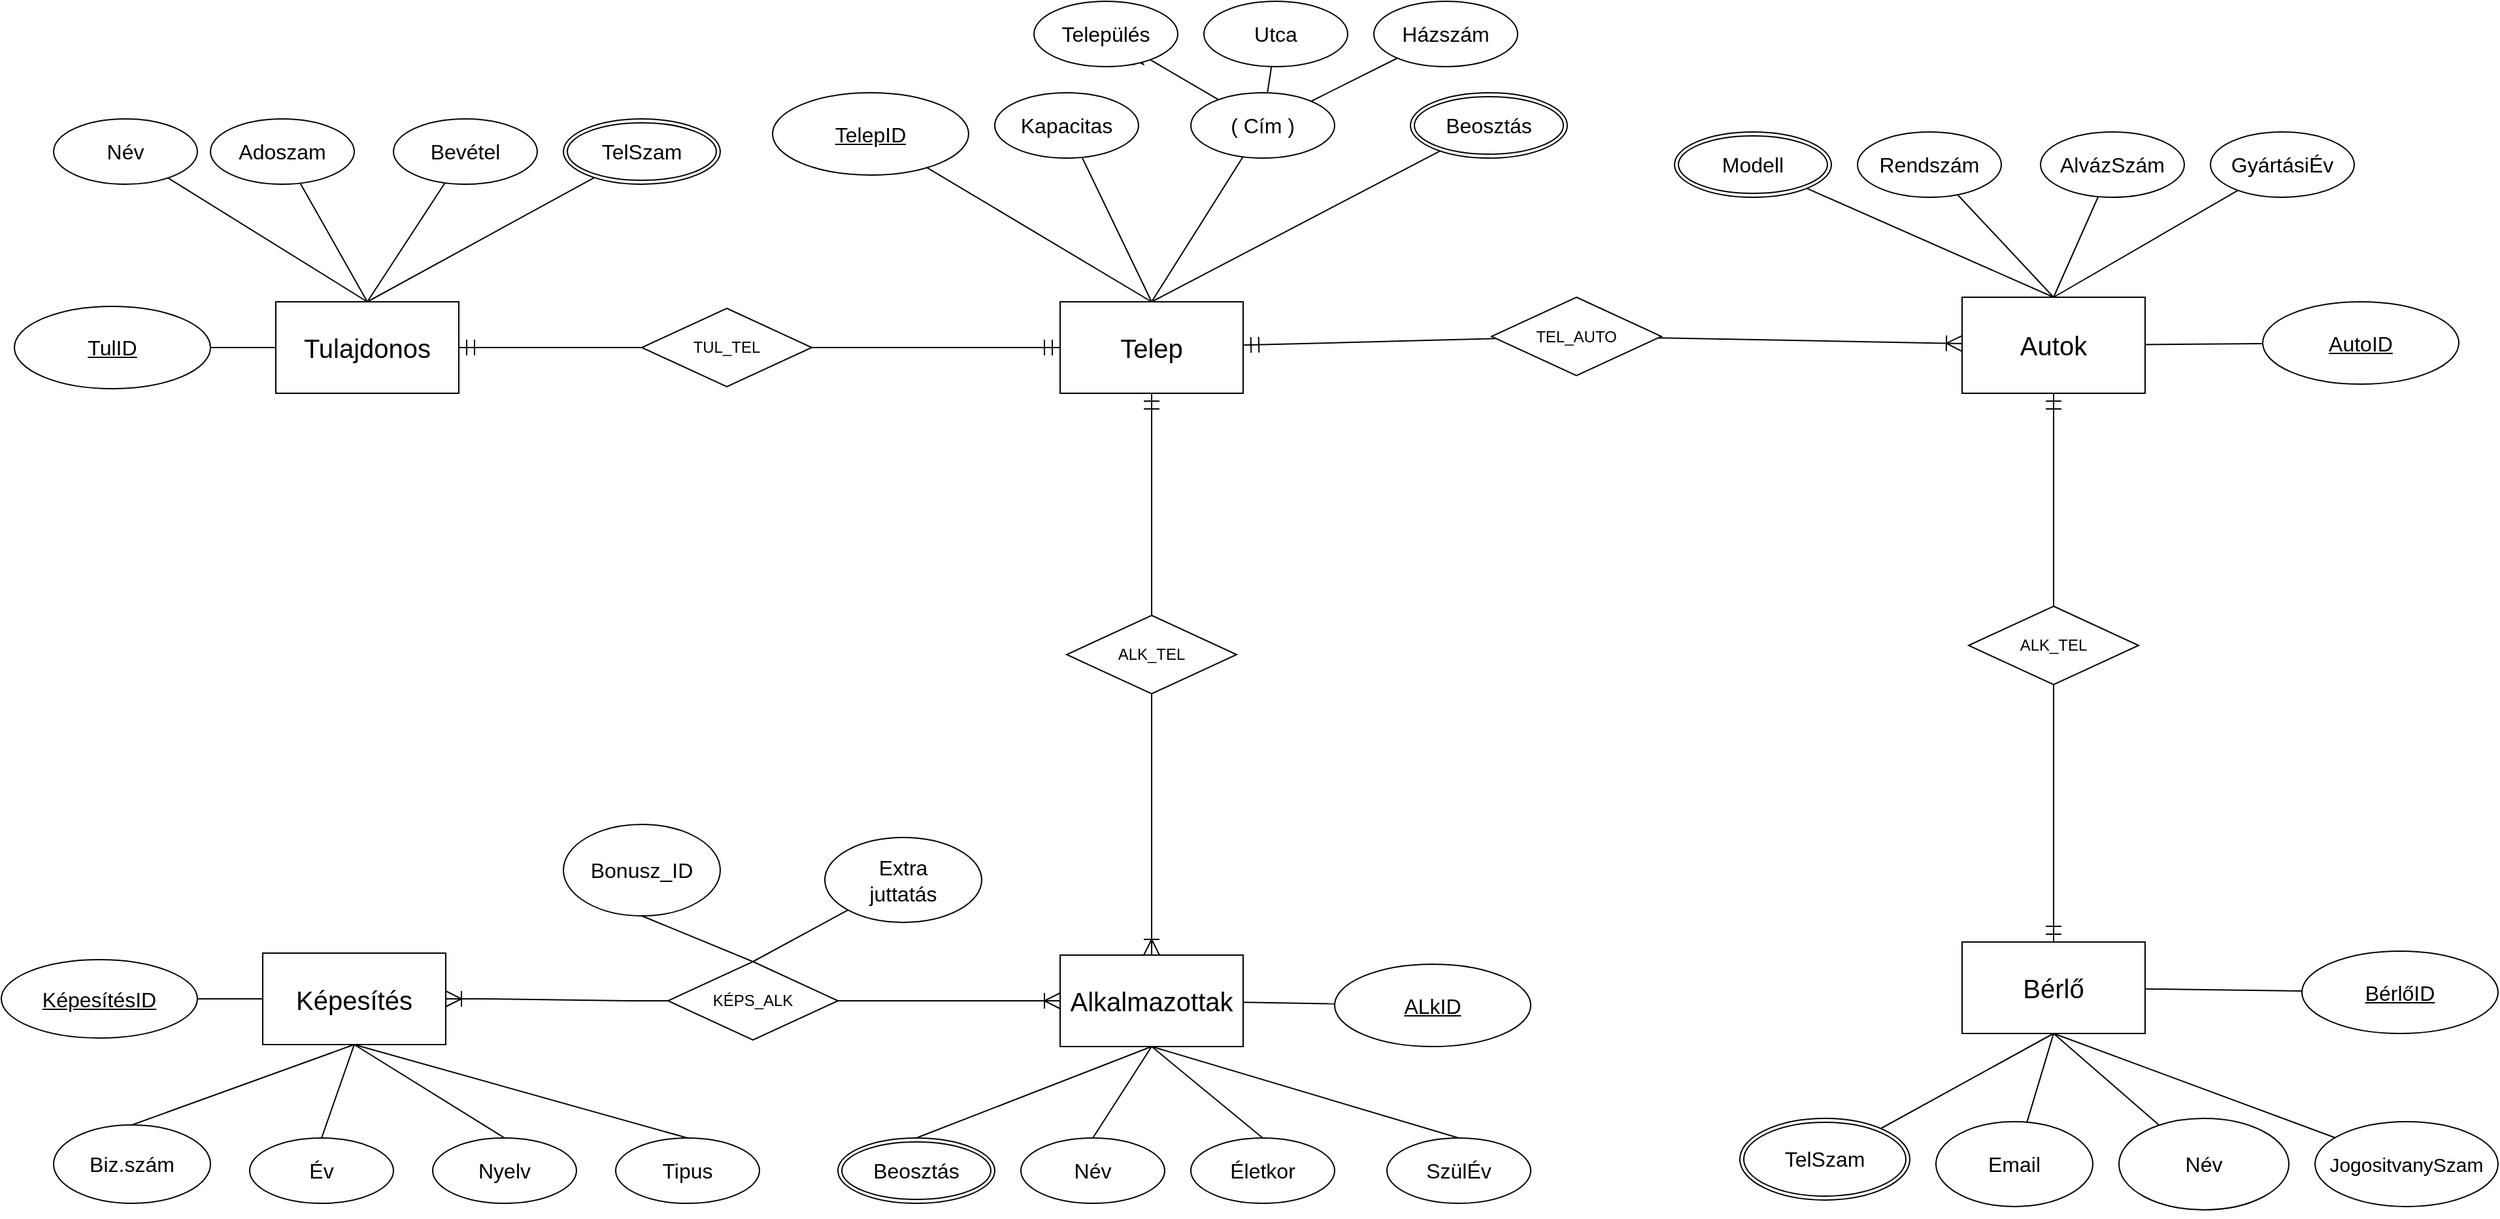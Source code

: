 <mxfile version="22.0.2" type="device">
  <diagram id="R2lEEEUBdFMjLlhIrx00" name="Page-1">
    <mxGraphModel dx="2206" dy="1298" grid="1" gridSize="10" guides="1" tooltips="1" connect="1" arrows="1" fold="1" page="1" pageScale="1" pageWidth="2000" pageHeight="1000" math="0" shadow="0" extFonts="Permanent Marker^https://fonts.googleapis.com/css?family=Permanent+Marker">
      <root>
        <mxCell id="0" />
        <mxCell id="1" parent="0" />
        <mxCell id="gnaRpR5E24rFM1Hmdq8u-1" value="&lt;font style=&quot;font-size: 20px;&quot;&gt;Alkalmazottak&lt;/font&gt;" style="rounded=0;whiteSpace=wrap;html=1;" vertex="1" parent="1">
          <mxGeometry x="840" y="768" width="140" height="70" as="geometry" />
        </mxCell>
        <mxCell id="gnaRpR5E24rFM1Hmdq8u-7" value="&lt;font style=&quot;font-size: 16px;&quot;&gt;&lt;u&gt;ALkID&lt;/u&gt;&lt;/font&gt;" style="ellipse;whiteSpace=wrap;html=1;" vertex="1" parent="1">
          <mxGeometry x="1050" y="775" width="150" height="63" as="geometry" />
        </mxCell>
        <mxCell id="gnaRpR5E24rFM1Hmdq8u-11" value="&lt;font style=&quot;font-size: 16px;&quot;&gt;Beosztás&lt;/font&gt;" style="ellipse;shape=doubleEllipse;margin=3;whiteSpace=wrap;html=1;align=center;" vertex="1" parent="1">
          <mxGeometry x="670" y="908" width="120" height="50" as="geometry" />
        </mxCell>
        <mxCell id="gnaRpR5E24rFM1Hmdq8u-14" value="&lt;font style=&quot;font-size: 16px;&quot;&gt;SzülÉv&lt;/font&gt;" style="ellipse;whiteSpace=wrap;html=1;align=center;" vertex="1" parent="1">
          <mxGeometry x="1090" y="908" width="110" height="50" as="geometry" />
        </mxCell>
        <mxCell id="gnaRpR5E24rFM1Hmdq8u-16" value="&lt;span style=&quot;font-size: 16px;&quot;&gt;Név&lt;/span&gt;" style="ellipse;whiteSpace=wrap;html=1;align=center;" vertex="1" parent="1">
          <mxGeometry x="810" y="908" width="110" height="50" as="geometry" />
        </mxCell>
        <mxCell id="gnaRpR5E24rFM1Hmdq8u-20" value="&lt;span style=&quot;font-size: 16px;&quot;&gt;Életkor&lt;br&gt;&lt;/span&gt;" style="ellipse;whiteSpace=wrap;html=1;align=center;" vertex="1" parent="1">
          <mxGeometry x="940" y="908" width="110" height="50" as="geometry" />
        </mxCell>
        <mxCell id="gnaRpR5E24rFM1Hmdq8u-25" value="" style="endArrow=none;html=1;rounded=0;exitX=0.5;exitY=0;exitDx=0;exitDy=0;entryX=0.5;entryY=1;entryDx=0;entryDy=0;" edge="1" parent="1" source="gnaRpR5E24rFM1Hmdq8u-11" target="gnaRpR5E24rFM1Hmdq8u-1">
          <mxGeometry width="50" height="50" relative="1" as="geometry">
            <mxPoint x="690" y="863.75" as="sourcePoint" />
            <mxPoint x="820" y="828" as="targetPoint" />
            <Array as="points" />
          </mxGeometry>
        </mxCell>
        <mxCell id="gnaRpR5E24rFM1Hmdq8u-26" value="" style="endArrow=none;html=1;rounded=0;entryX=0.5;entryY=1;entryDx=0;entryDy=0;exitX=0.5;exitY=0;exitDx=0;exitDy=0;" edge="1" parent="1" source="gnaRpR5E24rFM1Hmdq8u-16" target="gnaRpR5E24rFM1Hmdq8u-1">
          <mxGeometry width="50" height="50" relative="1" as="geometry">
            <mxPoint x="864.69" y="938" as="sourcePoint" />
            <mxPoint x="864.69" y="868" as="targetPoint" />
            <Array as="points" />
          </mxGeometry>
        </mxCell>
        <mxCell id="gnaRpR5E24rFM1Hmdq8u-27" value="" style="endArrow=none;html=1;rounded=0;entryX=0.5;entryY=1;entryDx=0;entryDy=0;exitX=0.5;exitY=0;exitDx=0;exitDy=0;" edge="1" parent="1" source="gnaRpR5E24rFM1Hmdq8u-20" target="gnaRpR5E24rFM1Hmdq8u-1">
          <mxGeometry width="50" height="50" relative="1" as="geometry">
            <mxPoint x="960" y="838" as="sourcePoint" />
            <mxPoint x="960" y="768" as="targetPoint" />
            <Array as="points" />
          </mxGeometry>
        </mxCell>
        <mxCell id="gnaRpR5E24rFM1Hmdq8u-28" value="" style="endArrow=none;html=1;rounded=0;entryX=0.5;entryY=1;entryDx=0;entryDy=0;exitX=0.5;exitY=0;exitDx=0;exitDy=0;" edge="1" parent="1" source="gnaRpR5E24rFM1Hmdq8u-14" target="gnaRpR5E24rFM1Hmdq8u-1">
          <mxGeometry width="50" height="50" relative="1" as="geometry">
            <mxPoint x="970" y="848" as="sourcePoint" />
            <mxPoint x="970" y="778" as="targetPoint" />
            <Array as="points" />
          </mxGeometry>
        </mxCell>
        <mxCell id="gnaRpR5E24rFM1Hmdq8u-29" value="&lt;span style=&quot;font-size: 20px;&quot;&gt;Képesítés&lt;/span&gt;" style="rounded=0;whiteSpace=wrap;html=1;" vertex="1" parent="1">
          <mxGeometry x="230" y="766.5" width="140" height="70" as="geometry" />
        </mxCell>
        <mxCell id="gnaRpR5E24rFM1Hmdq8u-30" value="&lt;span style=&quot;font-size: 16px;&quot;&gt;&lt;u&gt;KépesítésID&lt;/u&gt;&lt;/span&gt;" style="ellipse;whiteSpace=wrap;html=1;" vertex="1" parent="1">
          <mxGeometry x="30" y="771.5" width="150" height="60" as="geometry" />
        </mxCell>
        <mxCell id="gnaRpR5E24rFM1Hmdq8u-32" value="&lt;span style=&quot;font-size: 16px;&quot;&gt;Tipus&lt;/span&gt;" style="ellipse;whiteSpace=wrap;html=1;align=center;" vertex="1" parent="1">
          <mxGeometry x="500" y="908" width="110" height="50" as="geometry" />
        </mxCell>
        <mxCell id="gnaRpR5E24rFM1Hmdq8u-33" value="&lt;span style=&quot;font-size: 16px;&quot;&gt;Biz.szám&lt;/span&gt;" style="ellipse;whiteSpace=wrap;html=1;align=center;" vertex="1" parent="1">
          <mxGeometry x="70" y="898" width="120" height="60" as="geometry" />
        </mxCell>
        <mxCell id="gnaRpR5E24rFM1Hmdq8u-34" value="&lt;span style=&quot;font-size: 16px;&quot;&gt;Év&lt;br&gt;&lt;/span&gt;" style="ellipse;whiteSpace=wrap;html=1;align=center;" vertex="1" parent="1">
          <mxGeometry x="220" y="908" width="110" height="50" as="geometry" />
        </mxCell>
        <mxCell id="gnaRpR5E24rFM1Hmdq8u-35" value="" style="endArrow=none;html=1;rounded=0;" edge="1" parent="1" source="gnaRpR5E24rFM1Hmdq8u-29" target="gnaRpR5E24rFM1Hmdq8u-30">
          <mxGeometry width="50" height="50" relative="1" as="geometry">
            <mxPoint x="320" y="798" as="sourcePoint" />
            <mxPoint x="120" y="748" as="targetPoint" />
            <Array as="points" />
          </mxGeometry>
        </mxCell>
        <mxCell id="gnaRpR5E24rFM1Hmdq8u-37" value="" style="endArrow=none;html=1;rounded=0;entryX=0.5;entryY=1;entryDx=0;entryDy=0;exitX=0.5;exitY=0;exitDx=0;exitDy=0;" edge="1" parent="1" source="gnaRpR5E24rFM1Hmdq8u-33" target="gnaRpR5E24rFM1Hmdq8u-29">
          <mxGeometry width="50" height="50" relative="1" as="geometry">
            <mxPoint x="254.69" y="928" as="sourcePoint" />
            <mxPoint x="254.69" y="858" as="targetPoint" />
            <Array as="points" />
          </mxGeometry>
        </mxCell>
        <mxCell id="gnaRpR5E24rFM1Hmdq8u-38" value="" style="endArrow=none;html=1;rounded=0;entryX=0.5;entryY=1;entryDx=0;entryDy=0;exitX=0.5;exitY=0;exitDx=0;exitDy=0;" edge="1" parent="1" source="gnaRpR5E24rFM1Hmdq8u-34" target="gnaRpR5E24rFM1Hmdq8u-29">
          <mxGeometry width="50" height="50" relative="1" as="geometry">
            <mxPoint x="350" y="828" as="sourcePoint" />
            <mxPoint x="350" y="758" as="targetPoint" />
            <Array as="points" />
          </mxGeometry>
        </mxCell>
        <mxCell id="gnaRpR5E24rFM1Hmdq8u-39" value="" style="endArrow=none;html=1;rounded=0;entryX=0.5;entryY=1;entryDx=0;entryDy=0;exitX=0.5;exitY=0;exitDx=0;exitDy=0;" edge="1" parent="1" source="gnaRpR5E24rFM1Hmdq8u-32" target="gnaRpR5E24rFM1Hmdq8u-29">
          <mxGeometry width="50" height="50" relative="1" as="geometry">
            <mxPoint x="360" y="838" as="sourcePoint" />
            <mxPoint x="360" y="768" as="targetPoint" />
            <Array as="points" />
          </mxGeometry>
        </mxCell>
        <mxCell id="gnaRpR5E24rFM1Hmdq8u-62" value="&lt;span style=&quot;font-size: 16px;&quot;&gt;Nyelv&lt;br&gt;&lt;/span&gt;" style="ellipse;whiteSpace=wrap;html=1;align=center;" vertex="1" parent="1">
          <mxGeometry x="360" y="908" width="110" height="50" as="geometry" />
        </mxCell>
        <mxCell id="gnaRpR5E24rFM1Hmdq8u-63" value="" style="endArrow=none;html=1;rounded=0;exitX=0.5;exitY=0;exitDx=0;exitDy=0;entryX=0.5;entryY=1;entryDx=0;entryDy=0;" edge="1" parent="1" source="gnaRpR5E24rFM1Hmdq8u-62" target="gnaRpR5E24rFM1Hmdq8u-29">
          <mxGeometry width="50" height="50" relative="1" as="geometry">
            <mxPoint x="655" y="918" as="sourcePoint" />
            <mxPoint x="320" y="868" as="targetPoint" />
            <Array as="points" />
          </mxGeometry>
        </mxCell>
        <mxCell id="gnaRpR5E24rFM1Hmdq8u-64" value="" style="endArrow=none;html=1;rounded=0;" edge="1" parent="1" source="gnaRpR5E24rFM1Hmdq8u-1" target="gnaRpR5E24rFM1Hmdq8u-7">
          <mxGeometry width="50" height="50" relative="1" as="geometry">
            <mxPoint x="1000" y="845" as="sourcePoint" />
            <mxPoint x="1135" y="848" as="targetPoint" />
            <Array as="points" />
          </mxGeometry>
        </mxCell>
        <mxCell id="gnaRpR5E24rFM1Hmdq8u-65" value="KÉPS_ALK" style="rhombus;whiteSpace=wrap;html=1;" vertex="1" parent="1">
          <mxGeometry x="540" y="773" width="130" height="60" as="geometry" />
        </mxCell>
        <mxCell id="gnaRpR5E24rFM1Hmdq8u-66" value="" style="edgeStyle=entityRelationEdgeStyle;fontSize=12;html=1;endArrow=ERoneToMany;startArrow=none;rounded=0;entryX=0;entryY=0.5;entryDx=0;entryDy=0;exitX=1;exitY=0.5;exitDx=0;exitDy=0;startFill=0;endSize=10;startSize=10;" edge="1" parent="1" source="gnaRpR5E24rFM1Hmdq8u-65" target="gnaRpR5E24rFM1Hmdq8u-1">
          <mxGeometry width="100" height="100" relative="1" as="geometry">
            <mxPoint x="540" y="828" as="sourcePoint" />
            <mxPoint x="640" y="728" as="targetPoint" />
          </mxGeometry>
        </mxCell>
        <mxCell id="gnaRpR5E24rFM1Hmdq8u-67" value="" style="edgeStyle=entityRelationEdgeStyle;fontSize=12;html=1;endArrow=ERoneToMany;startArrow=none;rounded=0;exitX=0;exitY=0.5;exitDx=0;exitDy=0;startFill=0;endSize=10;startSize=10;" edge="1" parent="1" source="gnaRpR5E24rFM1Hmdq8u-65" target="gnaRpR5E24rFM1Hmdq8u-29">
          <mxGeometry width="100" height="100" relative="1" as="geometry">
            <mxPoint x="480" y="668" as="sourcePoint" />
            <mxPoint x="650" y="674" as="targetPoint" />
          </mxGeometry>
        </mxCell>
        <mxCell id="gnaRpR5E24rFM1Hmdq8u-69" value="&lt;span style=&quot;font-size: 20px;&quot;&gt;Telep&lt;/span&gt;" style="rounded=0;whiteSpace=wrap;html=1;" vertex="1" parent="1">
          <mxGeometry x="840" y="268" width="140" height="70" as="geometry" />
        </mxCell>
        <mxCell id="gnaRpR5E24rFM1Hmdq8u-70" value="&lt;span style=&quot;font-size: 16px;&quot;&gt;&lt;u&gt;TelepID&lt;br&gt;&lt;/u&gt;&lt;/span&gt;" style="ellipse;whiteSpace=wrap;html=1;" vertex="1" parent="1">
          <mxGeometry x="620" y="108" width="150" height="63" as="geometry" />
        </mxCell>
        <mxCell id="gnaRpR5E24rFM1Hmdq8u-71" value="&lt;font style=&quot;font-size: 16px;&quot;&gt;Beosztás&lt;/font&gt;" style="ellipse;shape=doubleEllipse;margin=3;whiteSpace=wrap;html=1;align=center;" vertex="1" parent="1">
          <mxGeometry x="1108" y="108" width="120" height="50" as="geometry" />
        </mxCell>
        <mxCell id="gnaRpR5E24rFM1Hmdq8u-72" value="&lt;span style=&quot;font-size: 16px;&quot;&gt;Kapacitas&lt;/span&gt;" style="ellipse;whiteSpace=wrap;html=1;align=center;" vertex="1" parent="1">
          <mxGeometry x="790" y="108" width="110" height="50" as="geometry" />
        </mxCell>
        <mxCell id="gnaRpR5E24rFM1Hmdq8u-74" value="&lt;span style=&quot;font-size: 16px;&quot;&gt;( Cím )&lt;br&gt;&lt;/span&gt;" style="ellipse;whiteSpace=wrap;html=1;align=center;" vertex="1" parent="1">
          <mxGeometry x="940" y="108" width="110" height="50" as="geometry" />
        </mxCell>
        <mxCell id="gnaRpR5E24rFM1Hmdq8u-75" value="" style="endArrow=none;html=1;rounded=0;entryX=0.5;entryY=0;entryDx=0;entryDy=0;" edge="1" parent="1" source="gnaRpR5E24rFM1Hmdq8u-71" target="gnaRpR5E24rFM1Hmdq8u-69">
          <mxGeometry width="50" height="50" relative="1" as="geometry">
            <mxPoint x="650" y="333.75" as="sourcePoint" />
            <mxPoint x="780" y="298" as="targetPoint" />
            <Array as="points" />
          </mxGeometry>
        </mxCell>
        <mxCell id="gnaRpR5E24rFM1Hmdq8u-77" value="" style="endArrow=none;html=1;rounded=0;entryX=0.5;entryY=0;entryDx=0;entryDy=0;" edge="1" parent="1" source="gnaRpR5E24rFM1Hmdq8u-74" target="gnaRpR5E24rFM1Hmdq8u-69">
          <mxGeometry width="50" height="50" relative="1" as="geometry">
            <mxPoint x="920" y="308" as="sourcePoint" />
            <mxPoint x="920" y="238" as="targetPoint" />
            <Array as="points" />
          </mxGeometry>
        </mxCell>
        <mxCell id="gnaRpR5E24rFM1Hmdq8u-78" value="" style="endArrow=none;html=1;rounded=0;entryX=0.5;entryY=0;entryDx=0;entryDy=0;" edge="1" parent="1" source="gnaRpR5E24rFM1Hmdq8u-72" target="gnaRpR5E24rFM1Hmdq8u-69">
          <mxGeometry width="50" height="50" relative="1" as="geometry">
            <mxPoint x="1080" y="158" as="sourcePoint" />
            <mxPoint x="930" y="248" as="targetPoint" />
            <Array as="points" />
          </mxGeometry>
        </mxCell>
        <mxCell id="gnaRpR5E24rFM1Hmdq8u-79" value="" style="endArrow=none;html=1;rounded=0;exitX=0.5;exitY=0;exitDx=0;exitDy=0;" edge="1" parent="1" source="gnaRpR5E24rFM1Hmdq8u-69" target="gnaRpR5E24rFM1Hmdq8u-70">
          <mxGeometry width="50" height="50" relative="1" as="geometry">
            <mxPoint x="960" y="315" as="sourcePoint" />
            <mxPoint x="1095" y="318" as="targetPoint" />
          </mxGeometry>
        </mxCell>
        <mxCell id="gnaRpR5E24rFM1Hmdq8u-81" value="&lt;span style=&quot;font-size: 16px;&quot;&gt;Házszám&lt;/span&gt;" style="ellipse;whiteSpace=wrap;html=1;align=center;" vertex="1" parent="1">
          <mxGeometry x="1080" y="38" width="110" height="50" as="geometry" />
        </mxCell>
        <mxCell id="gnaRpR5E24rFM1Hmdq8u-147" style="edgeStyle=orthogonalEdgeStyle;rounded=0;orthogonalLoop=1;jettySize=auto;html=1;exitX=1;exitY=1;exitDx=0;exitDy=0;" edge="1" parent="1" source="gnaRpR5E24rFM1Hmdq8u-82">
          <mxGeometry relative="1" as="geometry">
            <mxPoint x="900" y="78" as="targetPoint" />
          </mxGeometry>
        </mxCell>
        <mxCell id="gnaRpR5E24rFM1Hmdq8u-82" value="&lt;span style=&quot;font-size: 16px;&quot;&gt;Település&lt;/span&gt;" style="ellipse;whiteSpace=wrap;html=1;align=center;" vertex="1" parent="1">
          <mxGeometry x="820" y="38" width="110" height="50" as="geometry" />
        </mxCell>
        <mxCell id="gnaRpR5E24rFM1Hmdq8u-83" value="&lt;span style=&quot;font-size: 16px;&quot;&gt;Utca&lt;br&gt;&lt;/span&gt;" style="ellipse;whiteSpace=wrap;html=1;align=center;" vertex="1" parent="1">
          <mxGeometry x="950" y="38" width="110" height="50" as="geometry" />
        </mxCell>
        <mxCell id="gnaRpR5E24rFM1Hmdq8u-84" style="edgeStyle=orthogonalEdgeStyle;rounded=0;orthogonalLoop=1;jettySize=auto;html=1;exitX=0.5;exitY=1;exitDx=0;exitDy=0;" edge="1" parent="1">
          <mxGeometry relative="1" as="geometry">
            <mxPoint x="845" y="158" as="sourcePoint" />
            <mxPoint x="845" y="158" as="targetPoint" />
          </mxGeometry>
        </mxCell>
        <mxCell id="gnaRpR5E24rFM1Hmdq8u-85" value="ALK_TEL" style="rhombus;whiteSpace=wrap;html=1;" vertex="1" parent="1">
          <mxGeometry x="845" y="508" width="130" height="60" as="geometry" />
        </mxCell>
        <mxCell id="gnaRpR5E24rFM1Hmdq8u-86" value="" style="fontSize=12;html=1;endArrow=none;startArrow=ERoneToMany;rounded=0;endFill=0;entryX=0.5;entryY=1;entryDx=0;entryDy=0;strokeWidth=1;startSize=10;endSize=10;" edge="1" parent="1" source="gnaRpR5E24rFM1Hmdq8u-1" target="gnaRpR5E24rFM1Hmdq8u-85">
          <mxGeometry width="100" height="100" relative="1" as="geometry">
            <mxPoint x="860" y="488" as="sourcePoint" />
            <mxPoint x="910" y="578" as="targetPoint" />
            <Array as="points">
              <mxPoint x="910" y="678" />
            </Array>
          </mxGeometry>
        </mxCell>
        <mxCell id="gnaRpR5E24rFM1Hmdq8u-88" value="" style="fontSize=12;html=1;endArrow=ERmandOne;rounded=0;entryX=0.5;entryY=1;entryDx=0;entryDy=0;exitX=0.5;exitY=0;exitDx=0;exitDy=0;strokeWidth=1;endSize=10;startSize=10;" edge="1" parent="1" source="gnaRpR5E24rFM1Hmdq8u-85" target="gnaRpR5E24rFM1Hmdq8u-69">
          <mxGeometry width="100" height="100" relative="1" as="geometry">
            <mxPoint x="860" y="488" as="sourcePoint" />
            <mxPoint x="960" y="388" as="targetPoint" />
          </mxGeometry>
        </mxCell>
        <mxCell id="gnaRpR5E24rFM1Hmdq8u-89" value="" style="endArrow=none;html=1;rounded=0;" edge="1" parent="1" source="gnaRpR5E24rFM1Hmdq8u-81" target="gnaRpR5E24rFM1Hmdq8u-74">
          <mxGeometry width="50" height="50" relative="1" as="geometry">
            <mxPoint x="976" y="168" as="sourcePoint" />
            <mxPoint x="933" y="278" as="targetPoint" />
            <Array as="points" />
          </mxGeometry>
        </mxCell>
        <mxCell id="gnaRpR5E24rFM1Hmdq8u-90" value="" style="endArrow=none;html=1;rounded=0;" edge="1" parent="1" source="gnaRpR5E24rFM1Hmdq8u-83" target="gnaRpR5E24rFM1Hmdq8u-74">
          <mxGeometry width="50" height="50" relative="1" as="geometry">
            <mxPoint x="986" y="178" as="sourcePoint" />
            <mxPoint x="943" y="288" as="targetPoint" />
            <Array as="points" />
          </mxGeometry>
        </mxCell>
        <mxCell id="gnaRpR5E24rFM1Hmdq8u-91" value="" style="endArrow=none;html=1;rounded=0;" edge="1" parent="1" source="gnaRpR5E24rFM1Hmdq8u-82" target="gnaRpR5E24rFM1Hmdq8u-74">
          <mxGeometry width="50" height="50" relative="1" as="geometry">
            <mxPoint x="853" y="98" as="sourcePoint" />
            <mxPoint x="810" y="208" as="targetPoint" />
            <Array as="points" />
          </mxGeometry>
        </mxCell>
        <mxCell id="gnaRpR5E24rFM1Hmdq8u-92" value="&lt;span style=&quot;font-size: 20px;&quot;&gt;Autok&lt;/span&gt;" style="rounded=0;whiteSpace=wrap;html=1;" vertex="1" parent="1">
          <mxGeometry x="1530" y="264.5" width="140" height="73.5" as="geometry" />
        </mxCell>
        <mxCell id="gnaRpR5E24rFM1Hmdq8u-93" value="&lt;span style=&quot;font-size: 16px;&quot;&gt;&lt;u&gt;AutoID&lt;br&gt;&lt;/u&gt;&lt;/span&gt;" style="ellipse;whiteSpace=wrap;html=1;" vertex="1" parent="1">
          <mxGeometry x="1760" y="268" width="150" height="63" as="geometry" />
        </mxCell>
        <mxCell id="gnaRpR5E24rFM1Hmdq8u-94" value="&lt;span style=&quot;font-size: 16px;&quot;&gt;Modell&lt;/span&gt;" style="ellipse;shape=doubleEllipse;margin=3;whiteSpace=wrap;html=1;align=center;" vertex="1" parent="1">
          <mxGeometry x="1310" y="138" width="120" height="50" as="geometry" />
        </mxCell>
        <mxCell id="gnaRpR5E24rFM1Hmdq8u-95" value="&lt;span style=&quot;font-size: 16px;&quot;&gt;GyártásiÉv&lt;/span&gt;" style="ellipse;whiteSpace=wrap;html=1;align=center;" vertex="1" parent="1">
          <mxGeometry x="1720" y="138" width="110" height="50" as="geometry" />
        </mxCell>
        <mxCell id="gnaRpR5E24rFM1Hmdq8u-96" value="&lt;span style=&quot;font-size: 16px;&quot;&gt;Rendszám&lt;/span&gt;" style="ellipse;whiteSpace=wrap;html=1;align=center;" vertex="1" parent="1">
          <mxGeometry x="1450" y="138" width="110" height="50" as="geometry" />
        </mxCell>
        <mxCell id="gnaRpR5E24rFM1Hmdq8u-97" value="&lt;span style=&quot;font-size: 16px;&quot;&gt;AlvázSzám&lt;br&gt;&lt;/span&gt;" style="ellipse;whiteSpace=wrap;html=1;align=center;" vertex="1" parent="1">
          <mxGeometry x="1590" y="138" width="110" height="50" as="geometry" />
        </mxCell>
        <mxCell id="gnaRpR5E24rFM1Hmdq8u-98" value="" style="endArrow=none;html=1;rounded=0;entryX=0.5;entryY=0;entryDx=0;entryDy=0;" edge="1" parent="1" source="gnaRpR5E24rFM1Hmdq8u-94" target="gnaRpR5E24rFM1Hmdq8u-92">
          <mxGeometry width="50" height="50" relative="1" as="geometry">
            <mxPoint x="1340" y="723.75" as="sourcePoint" />
            <mxPoint x="1470" y="688" as="targetPoint" />
            <Array as="points" />
          </mxGeometry>
        </mxCell>
        <mxCell id="gnaRpR5E24rFM1Hmdq8u-99" value="" style="endArrow=none;html=1;rounded=0;entryX=0.5;entryY=0;entryDx=0;entryDy=0;" edge="1" parent="1" source="gnaRpR5E24rFM1Hmdq8u-96" target="gnaRpR5E24rFM1Hmdq8u-92">
          <mxGeometry width="50" height="50" relative="1" as="geometry">
            <mxPoint x="1514.69" y="798" as="sourcePoint" />
            <mxPoint x="1514.69" y="728" as="targetPoint" />
          </mxGeometry>
        </mxCell>
        <mxCell id="gnaRpR5E24rFM1Hmdq8u-100" value="" style="endArrow=none;html=1;rounded=0;entryX=0.5;entryY=0;entryDx=0;entryDy=0;" edge="1" parent="1" source="gnaRpR5E24rFM1Hmdq8u-97" target="gnaRpR5E24rFM1Hmdq8u-92">
          <mxGeometry width="50" height="50" relative="1" as="geometry">
            <mxPoint x="1610" y="698" as="sourcePoint" />
            <mxPoint x="1650" y="208" as="targetPoint" />
          </mxGeometry>
        </mxCell>
        <mxCell id="gnaRpR5E24rFM1Hmdq8u-101" value="" style="endArrow=none;html=1;rounded=0;entryX=0.5;entryY=0;entryDx=0;entryDy=0;" edge="1" parent="1" source="gnaRpR5E24rFM1Hmdq8u-95" target="gnaRpR5E24rFM1Hmdq8u-92">
          <mxGeometry width="50" height="50" relative="1" as="geometry">
            <mxPoint x="1770" y="548" as="sourcePoint" />
            <mxPoint x="1620" y="638" as="targetPoint" />
          </mxGeometry>
        </mxCell>
        <mxCell id="gnaRpR5E24rFM1Hmdq8u-102" value="" style="endArrow=none;html=1;rounded=0;" edge="1" parent="1" source="gnaRpR5E24rFM1Hmdq8u-92" target="gnaRpR5E24rFM1Hmdq8u-93">
          <mxGeometry width="50" height="50" relative="1" as="geometry">
            <mxPoint x="1650" y="705" as="sourcePoint" />
            <mxPoint x="1785" y="708" as="targetPoint" />
            <Array as="points" />
          </mxGeometry>
        </mxCell>
        <mxCell id="gnaRpR5E24rFM1Hmdq8u-103" style="edgeStyle=orthogonalEdgeStyle;rounded=0;orthogonalLoop=1;jettySize=auto;html=1;exitX=0.5;exitY=1;exitDx=0;exitDy=0;" edge="1" parent="1" source="gnaRpR5E24rFM1Hmdq8u-96" target="gnaRpR5E24rFM1Hmdq8u-96">
          <mxGeometry relative="1" as="geometry" />
        </mxCell>
        <mxCell id="gnaRpR5E24rFM1Hmdq8u-104" value="TEL_AUTO" style="rhombus;whiteSpace=wrap;html=1;" vertex="1" parent="1">
          <mxGeometry x="1170" y="264.5" width="130" height="60" as="geometry" />
        </mxCell>
        <mxCell id="gnaRpR5E24rFM1Hmdq8u-105" value="" style="fontSize=12;html=1;endArrow=none;startArrow=ERoneToMany;rounded=0;endFill=0;strokeWidth=1;startSize=10;endSize=10;" edge="1" parent="1" target="gnaRpR5E24rFM1Hmdq8u-104" source="gnaRpR5E24rFM1Hmdq8u-92">
          <mxGeometry width="100" height="100" relative="1" as="geometry">
            <mxPoint x="1538.029" y="167.5" as="sourcePoint" />
            <mxPoint x="1348.579" y="303.844" as="targetPoint" />
            <Array as="points" />
          </mxGeometry>
        </mxCell>
        <mxCell id="gnaRpR5E24rFM1Hmdq8u-106" value="" style="fontSize=12;html=1;endArrow=ERmandOne;rounded=0;strokeWidth=1;endSize=10;startSize=10;" edge="1" parent="1" source="gnaRpR5E24rFM1Hmdq8u-104" target="gnaRpR5E24rFM1Hmdq8u-69">
          <mxGeometry width="100" height="100" relative="1" as="geometry">
            <mxPoint x="1185" y="254.5" as="sourcePoint" />
            <mxPoint x="950" y="163.31" as="targetPoint" />
          </mxGeometry>
        </mxCell>
        <mxCell id="gnaRpR5E24rFM1Hmdq8u-107" value="&lt;span style=&quot;font-size: 20px;&quot;&gt;Bérlő&lt;/span&gt;" style="rounded=0;whiteSpace=wrap;html=1;" vertex="1" parent="1">
          <mxGeometry x="1530" y="758" width="140" height="70" as="geometry" />
        </mxCell>
        <mxCell id="gnaRpR5E24rFM1Hmdq8u-108" value="&lt;span style=&quot;font-size: 16px;&quot;&gt;&lt;u&gt;BérlőID&lt;br&gt;&lt;/u&gt;&lt;/span&gt;" style="ellipse;whiteSpace=wrap;html=1;" vertex="1" parent="1">
          <mxGeometry x="1790" y="765" width="150" height="63" as="geometry" />
        </mxCell>
        <mxCell id="gnaRpR5E24rFM1Hmdq8u-109" value="&lt;span style=&quot;font-size: 16px;&quot;&gt;TelSzam&lt;/span&gt;" style="ellipse;shape=doubleEllipse;margin=3;whiteSpace=wrap;html=1;align=center;" vertex="1" parent="1">
          <mxGeometry x="1360" y="893" width="130" height="62.5" as="geometry" />
        </mxCell>
        <mxCell id="gnaRpR5E24rFM1Hmdq8u-110" value="&lt;span style=&quot;font-size: 16px;&quot;&gt;Név&lt;/span&gt;" style="ellipse;whiteSpace=wrap;html=1;align=center;" vertex="1" parent="1">
          <mxGeometry x="1650" y="893" width="130" height="70" as="geometry" />
        </mxCell>
        <mxCell id="gnaRpR5E24rFM1Hmdq8u-111" value="&lt;span style=&quot;font-size: 16px;&quot;&gt;Email&lt;/span&gt;" style="ellipse;whiteSpace=wrap;html=1;align=center;" vertex="1" parent="1">
          <mxGeometry x="1510" y="895.5" width="120" height="65" as="geometry" />
        </mxCell>
        <mxCell id="gnaRpR5E24rFM1Hmdq8u-112" value="&lt;span style=&quot;font-size: 15px;&quot;&gt;JogositvanySzam&lt;/span&gt;" style="ellipse;whiteSpace=wrap;html=1;align=center;" vertex="1" parent="1">
          <mxGeometry x="1800" y="895.5" width="140" height="65" as="geometry" />
        </mxCell>
        <mxCell id="gnaRpR5E24rFM1Hmdq8u-113" value="" style="endArrow=none;html=1;rounded=0;entryX=0.5;entryY=1;entryDx=0;entryDy=0;" edge="1" parent="1" source="gnaRpR5E24rFM1Hmdq8u-109" target="gnaRpR5E24rFM1Hmdq8u-107">
          <mxGeometry width="50" height="50" relative="1" as="geometry">
            <mxPoint x="1340" y="1193.75" as="sourcePoint" />
            <mxPoint x="1470" y="1158" as="targetPoint" />
          </mxGeometry>
        </mxCell>
        <mxCell id="gnaRpR5E24rFM1Hmdq8u-114" value="" style="endArrow=none;html=1;rounded=0;" edge="1" parent="1" source="gnaRpR5E24rFM1Hmdq8u-111">
          <mxGeometry width="50" height="50" relative="1" as="geometry">
            <mxPoint x="1600" y="888" as="sourcePoint" />
            <mxPoint x="1600" y="828" as="targetPoint" />
          </mxGeometry>
        </mxCell>
        <mxCell id="gnaRpR5E24rFM1Hmdq8u-115" value="" style="endArrow=none;html=1;rounded=0;entryX=0.5;entryY=1;entryDx=0;entryDy=0;" edge="1" parent="1" source="gnaRpR5E24rFM1Hmdq8u-112" target="gnaRpR5E24rFM1Hmdq8u-107">
          <mxGeometry width="50" height="50" relative="1" as="geometry">
            <mxPoint x="1610" y="1168" as="sourcePoint" />
            <mxPoint x="1610" y="1098" as="targetPoint" />
            <Array as="points" />
          </mxGeometry>
        </mxCell>
        <mxCell id="gnaRpR5E24rFM1Hmdq8u-116" value="" style="endArrow=none;html=1;rounded=0;entryX=0.5;entryY=1;entryDx=0;entryDy=0;" edge="1" parent="1" source="gnaRpR5E24rFM1Hmdq8u-110" target="gnaRpR5E24rFM1Hmdq8u-107">
          <mxGeometry width="50" height="50" relative="1" as="geometry">
            <mxPoint x="1770" y="1018" as="sourcePoint" />
            <mxPoint x="1620" y="1108" as="targetPoint" />
          </mxGeometry>
        </mxCell>
        <mxCell id="gnaRpR5E24rFM1Hmdq8u-117" value="" style="endArrow=none;html=1;rounded=0;" edge="1" parent="1" source="gnaRpR5E24rFM1Hmdq8u-107" target="gnaRpR5E24rFM1Hmdq8u-108">
          <mxGeometry width="50" height="50" relative="1" as="geometry">
            <mxPoint x="1650" y="1175" as="sourcePoint" />
            <mxPoint x="1785" y="1178" as="targetPoint" />
            <Array as="points" />
          </mxGeometry>
        </mxCell>
        <mxCell id="gnaRpR5E24rFM1Hmdq8u-118" style="edgeStyle=orthogonalEdgeStyle;rounded=0;orthogonalLoop=1;jettySize=auto;html=1;exitX=0.5;exitY=1;exitDx=0;exitDy=0;" edge="1" parent="1" source="gnaRpR5E24rFM1Hmdq8u-111" target="gnaRpR5E24rFM1Hmdq8u-111">
          <mxGeometry relative="1" as="geometry" />
        </mxCell>
        <mxCell id="gnaRpR5E24rFM1Hmdq8u-120" value="&lt;span style=&quot;font-size: 20px;&quot;&gt;Tulajdonos&lt;/span&gt;" style="rounded=0;whiteSpace=wrap;html=1;" vertex="1" parent="1">
          <mxGeometry x="240" y="268" width="140" height="70" as="geometry" />
        </mxCell>
        <mxCell id="gnaRpR5E24rFM1Hmdq8u-121" value="&lt;span style=&quot;font-size: 16px;&quot;&gt;&lt;u&gt;TulID&lt;br&gt;&lt;/u&gt;&lt;/span&gt;" style="ellipse;whiteSpace=wrap;html=1;" vertex="1" parent="1">
          <mxGeometry x="40" y="271.5" width="150" height="63" as="geometry" />
        </mxCell>
        <mxCell id="gnaRpR5E24rFM1Hmdq8u-122" value="&lt;span style=&quot;font-size: 16px;&quot;&gt;TelSzam&lt;/span&gt;" style="ellipse;shape=doubleEllipse;margin=3;whiteSpace=wrap;html=1;align=center;" vertex="1" parent="1">
          <mxGeometry x="460" y="128" width="120" height="50" as="geometry" />
        </mxCell>
        <mxCell id="gnaRpR5E24rFM1Hmdq8u-123" value="&lt;span style=&quot;font-size: 16px;&quot;&gt;Bevétel&lt;/span&gt;" style="ellipse;whiteSpace=wrap;html=1;align=center;" vertex="1" parent="1">
          <mxGeometry x="330" y="128" width="110" height="50" as="geometry" />
        </mxCell>
        <mxCell id="gnaRpR5E24rFM1Hmdq8u-124" value="&lt;span style=&quot;font-size: 16px;&quot;&gt;Név&lt;/span&gt;" style="ellipse;whiteSpace=wrap;html=1;align=center;" vertex="1" parent="1">
          <mxGeometry x="70" y="128" width="110" height="50" as="geometry" />
        </mxCell>
        <mxCell id="gnaRpR5E24rFM1Hmdq8u-125" value="&lt;span style=&quot;font-size: 16px;&quot;&gt;Adoszam&lt;br&gt;&lt;/span&gt;" style="ellipse;whiteSpace=wrap;html=1;align=center;" vertex="1" parent="1">
          <mxGeometry x="190" y="128" width="110" height="50" as="geometry" />
        </mxCell>
        <mxCell id="gnaRpR5E24rFM1Hmdq8u-126" value="" style="endArrow=none;html=1;rounded=0;entryX=0.5;entryY=0;entryDx=0;entryDy=0;" edge="1" parent="1" source="gnaRpR5E24rFM1Hmdq8u-122" target="gnaRpR5E24rFM1Hmdq8u-120">
          <mxGeometry width="50" height="50" relative="1" as="geometry">
            <mxPoint x="10" y="653.75" as="sourcePoint" />
            <mxPoint x="140" y="618" as="targetPoint" />
            <Array as="points" />
          </mxGeometry>
        </mxCell>
        <mxCell id="gnaRpR5E24rFM1Hmdq8u-127" value="" style="endArrow=none;html=1;rounded=0;entryX=0.5;entryY=0;entryDx=0;entryDy=0;" edge="1" parent="1" source="gnaRpR5E24rFM1Hmdq8u-124" target="gnaRpR5E24rFM1Hmdq8u-120">
          <mxGeometry width="50" height="50" relative="1" as="geometry">
            <mxPoint x="184.69" y="728" as="sourcePoint" />
            <mxPoint x="184.69" y="658" as="targetPoint" />
            <Array as="points" />
          </mxGeometry>
        </mxCell>
        <mxCell id="gnaRpR5E24rFM1Hmdq8u-128" value="" style="endArrow=none;html=1;rounded=0;entryX=0.5;entryY=0;entryDx=0;entryDy=0;" edge="1" parent="1" source="gnaRpR5E24rFM1Hmdq8u-125" target="gnaRpR5E24rFM1Hmdq8u-120">
          <mxGeometry width="50" height="50" relative="1" as="geometry">
            <mxPoint x="280" y="628" as="sourcePoint" />
            <mxPoint x="280" y="558" as="targetPoint" />
            <Array as="points" />
          </mxGeometry>
        </mxCell>
        <mxCell id="gnaRpR5E24rFM1Hmdq8u-129" value="" style="endArrow=none;html=1;rounded=0;entryX=0.5;entryY=0;entryDx=0;entryDy=0;" edge="1" parent="1" source="gnaRpR5E24rFM1Hmdq8u-123" target="gnaRpR5E24rFM1Hmdq8u-120">
          <mxGeometry width="50" height="50" relative="1" as="geometry">
            <mxPoint x="440" y="478" as="sourcePoint" />
            <mxPoint x="290" y="568" as="targetPoint" />
          </mxGeometry>
        </mxCell>
        <mxCell id="gnaRpR5E24rFM1Hmdq8u-130" value="" style="endArrow=none;html=1;rounded=0;" edge="1" parent="1" source="gnaRpR5E24rFM1Hmdq8u-120" target="gnaRpR5E24rFM1Hmdq8u-121">
          <mxGeometry width="50" height="50" relative="1" as="geometry">
            <mxPoint x="320" y="635" as="sourcePoint" />
            <mxPoint x="455" y="638" as="targetPoint" />
            <Array as="points" />
          </mxGeometry>
        </mxCell>
        <mxCell id="gnaRpR5E24rFM1Hmdq8u-131" style="edgeStyle=orthogonalEdgeStyle;rounded=0;orthogonalLoop=1;jettySize=auto;html=1;exitX=0.5;exitY=1;exitDx=0;exitDy=0;" edge="1" parent="1" source="gnaRpR5E24rFM1Hmdq8u-124" target="gnaRpR5E24rFM1Hmdq8u-124">
          <mxGeometry relative="1" as="geometry" />
        </mxCell>
        <mxCell id="gnaRpR5E24rFM1Hmdq8u-133" value="" style="fontSize=12;html=1;endArrow=ERmandOne;startArrow=none;rounded=0;startFill=0;endSize=10;startSize=9;" edge="1" parent="1" source="gnaRpR5E24rFM1Hmdq8u-132" target="gnaRpR5E24rFM1Hmdq8u-69">
          <mxGeometry width="100" height="100" relative="1" as="geometry">
            <mxPoint x="650" y="318" as="sourcePoint" />
            <mxPoint x="750" y="218" as="targetPoint" />
          </mxGeometry>
        </mxCell>
        <mxCell id="gnaRpR5E24rFM1Hmdq8u-134" value="" style="edgeStyle=entityRelationEdgeStyle;fontSize=12;html=1;endArrow=none;startArrow=ERmandOne;rounded=0;endFill=0;endSize=10;startSize=10;" edge="1" parent="1" source="gnaRpR5E24rFM1Hmdq8u-120" target="gnaRpR5E24rFM1Hmdq8u-132">
          <mxGeometry width="100" height="100" relative="1" as="geometry">
            <mxPoint x="380" y="315" as="sourcePoint" />
            <mxPoint x="840" y="303" as="targetPoint" />
            <Array as="points" />
          </mxGeometry>
        </mxCell>
        <mxCell id="gnaRpR5E24rFM1Hmdq8u-132" value="TUL_TEL" style="rhombus;whiteSpace=wrap;html=1;" vertex="1" parent="1">
          <mxGeometry x="520" y="273" width="130" height="60" as="geometry" />
        </mxCell>
        <mxCell id="gnaRpR5E24rFM1Hmdq8u-137" value="ALK_TEL" style="rhombus;whiteSpace=wrap;html=1;" vertex="1" parent="1">
          <mxGeometry x="1535" y="501" width="130" height="60" as="geometry" />
        </mxCell>
        <mxCell id="gnaRpR5E24rFM1Hmdq8u-138" value="" style="fontSize=12;html=1;endArrow=none;startArrow=ERmandOne;rounded=0;endFill=0;entryX=0.5;entryY=1;entryDx=0;entryDy=0;strokeWidth=1;startSize=10;endSize=10;startFill=0;" edge="1" parent="1" target="gnaRpR5E24rFM1Hmdq8u-137" source="gnaRpR5E24rFM1Hmdq8u-107">
          <mxGeometry width="100" height="100" relative="1" as="geometry">
            <mxPoint x="1615" y="753" as="sourcePoint" />
            <mxPoint x="1615" y="563" as="targetPoint" />
          </mxGeometry>
        </mxCell>
        <mxCell id="gnaRpR5E24rFM1Hmdq8u-139" value="" style="fontSize=12;html=1;endArrow=ERmandOne;rounded=0;exitX=0.5;exitY=0;exitDx=0;exitDy=0;strokeWidth=1;endSize=10;startSize=10;" edge="1" parent="1" source="gnaRpR5E24rFM1Hmdq8u-137" target="gnaRpR5E24rFM1Hmdq8u-92">
          <mxGeometry width="100" height="100" relative="1" as="geometry">
            <mxPoint x="1565" y="473" as="sourcePoint" />
            <mxPoint x="1615" y="338" as="targetPoint" />
          </mxGeometry>
        </mxCell>
        <mxCell id="gnaRpR5E24rFM1Hmdq8u-150" value="&lt;span style=&quot;font-size: 16px;&quot;&gt;Extra&lt;br&gt;juttatás&lt;/span&gt;" style="ellipse;whiteSpace=wrap;html=1;align=center;" vertex="1" parent="1">
          <mxGeometry x="660" y="678" width="120" height="65" as="geometry" />
        </mxCell>
        <mxCell id="gnaRpR5E24rFM1Hmdq8u-151" value="" style="endArrow=none;html=1;rounded=0;entryX=0.5;entryY=0;entryDx=0;entryDy=0;" edge="1" parent="1" source="gnaRpR5E24rFM1Hmdq8u-150" target="gnaRpR5E24rFM1Hmdq8u-65">
          <mxGeometry width="50" height="50" relative="1" as="geometry">
            <mxPoint x="504.69" y="991.24" as="sourcePoint" />
            <mxPoint x="425" y="551" as="targetPoint" />
          </mxGeometry>
        </mxCell>
        <mxCell id="gnaRpR5E24rFM1Hmdq8u-152" style="edgeStyle=orthogonalEdgeStyle;rounded=0;orthogonalLoop=1;jettySize=auto;html=1;exitX=0.5;exitY=1;exitDx=0;exitDy=0;" edge="1" parent="1" source="gnaRpR5E24rFM1Hmdq8u-150" target="gnaRpR5E24rFM1Hmdq8u-150">
          <mxGeometry relative="1" as="geometry" />
        </mxCell>
        <mxCell id="gnaRpR5E24rFM1Hmdq8u-153" value="&lt;span style=&quot;font-size: 16px;&quot;&gt;Bonusz_ID&lt;/span&gt;" style="ellipse;whiteSpace=wrap;html=1;align=center;" vertex="1" parent="1">
          <mxGeometry x="460" y="668" width="120" height="70" as="geometry" />
        </mxCell>
        <mxCell id="gnaRpR5E24rFM1Hmdq8u-154" value="" style="endArrow=none;html=1;rounded=0;entryX=0.5;entryY=0;entryDx=0;entryDy=0;exitX=0.5;exitY=1;exitDx=0;exitDy=0;" edge="1" parent="1" source="gnaRpR5E24rFM1Hmdq8u-153" target="gnaRpR5E24rFM1Hmdq8u-65">
          <mxGeometry width="50" height="50" relative="1" as="geometry">
            <mxPoint x="649" y="731" as="sourcePoint" />
            <mxPoint x="615" y="783" as="targetPoint" />
          </mxGeometry>
        </mxCell>
      </root>
    </mxGraphModel>
  </diagram>
</mxfile>
